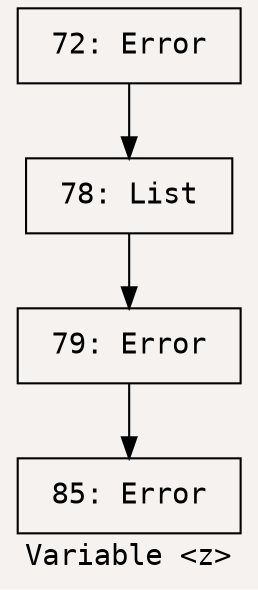 digraph {
	label="Variable <z>"
	bgcolor="#f5f2f0"
	node [shape=box]
	node [fontname="Consolas,Monaco,'Andale Mono','Ubuntu Mono',monospace"]
	fontname="Consolas,Monaco,'Andale Mono','Ubuntu Mono',monospace"
	72 [label=" 72: Error "]
	78 [label=" 78: List "]
	72 -> 78
	79 [label=" 79: Error "]
	78 -> 79
	85 [label=" 85: Error "]
	79 -> 85
}

